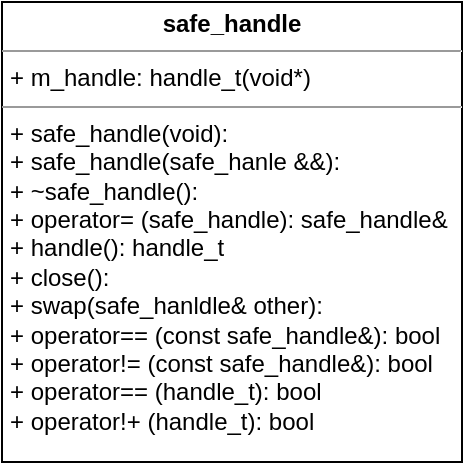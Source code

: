 <mxfile>
    <diagram id="cbOVxYtblJKD4gTGby1r" name="第 1 页">
        <mxGraphModel dx="1441" dy="841" grid="1" gridSize="10" guides="1" tooltips="1" connect="1" arrows="1" fold="1" page="1" pageScale="1" pageWidth="827" pageHeight="1169" math="0" shadow="0">
            <root>
                <mxCell id="0"/>
                <mxCell id="1" parent="0"/>
                <mxCell id="6" value="&lt;p style=&quot;margin:0px;margin-top:4px;text-align:center;&quot;&gt;&lt;span style=&quot;font-weight: 700;&quot;&gt;safe_handle&lt;/span&gt;&lt;br&gt;&lt;/p&gt;&lt;hr size=&quot;1&quot;&gt;&lt;p style=&quot;margin:0px;margin-left:4px;&quot;&gt;+ m_handle: handle_t(void*)&lt;br&gt;&lt;/p&gt;&lt;hr size=&quot;1&quot;&gt;&lt;p style=&quot;margin:0px;margin-left:4px;&quot;&gt;+ safe_handle(void):&amp;nbsp;&lt;br&gt;&lt;/p&gt;&lt;p style=&quot;margin:0px;margin-left:4px;&quot;&gt;+ safe_handle(safe_hanle &amp;amp;&amp;amp;):&lt;/p&gt;&lt;p style=&quot;margin:0px;margin-left:4px;&quot;&gt;+ ~safe_handle():&lt;/p&gt;&lt;p style=&quot;margin:0px;margin-left:4px;&quot;&gt;+ operator= (safe_handle): safe_handle&amp;amp;&lt;/p&gt;&lt;p style=&quot;margin:0px;margin-left:4px;&quot;&gt;+ handle(): handle_t&lt;/p&gt;&lt;p style=&quot;margin: 0px 0px 0px 4px;&quot;&gt;+ close():&amp;nbsp;&lt;/p&gt;&lt;p style=&quot;margin:0px;margin-left:4px;&quot;&gt;+ swap(safe_hanldle&amp;amp; other):&lt;/p&gt;&lt;p style=&quot;margin:0px;margin-left:4px;&quot;&gt;+ operator== (const safe_handle&amp;amp;): bool&lt;/p&gt;&lt;p style=&quot;margin:0px;margin-left:4px;&quot;&gt;+ operator!= (const safe_handle&amp;amp;): bool&lt;/p&gt;&lt;p style=&quot;margin:0px;margin-left:4px;&quot;&gt;+ operator== (handle_t): bool&lt;/p&gt;&lt;p style=&quot;margin:0px;margin-left:4px;&quot;&gt;+ operator!+ (handle_t): bool&lt;/p&gt;&lt;p style=&quot;margin:0px;margin-left:4px;&quot;&gt;&lt;br&gt;&lt;/p&gt;" style="verticalAlign=top;align=left;overflow=fill;fontSize=12;fontFamily=Helvetica;html=1;" parent="1" vertex="1">
                    <mxGeometry x="280" y="180" width="230" height="230" as="geometry"/>
                </mxCell>
            </root>
        </mxGraphModel>
    </diagram>
</mxfile>